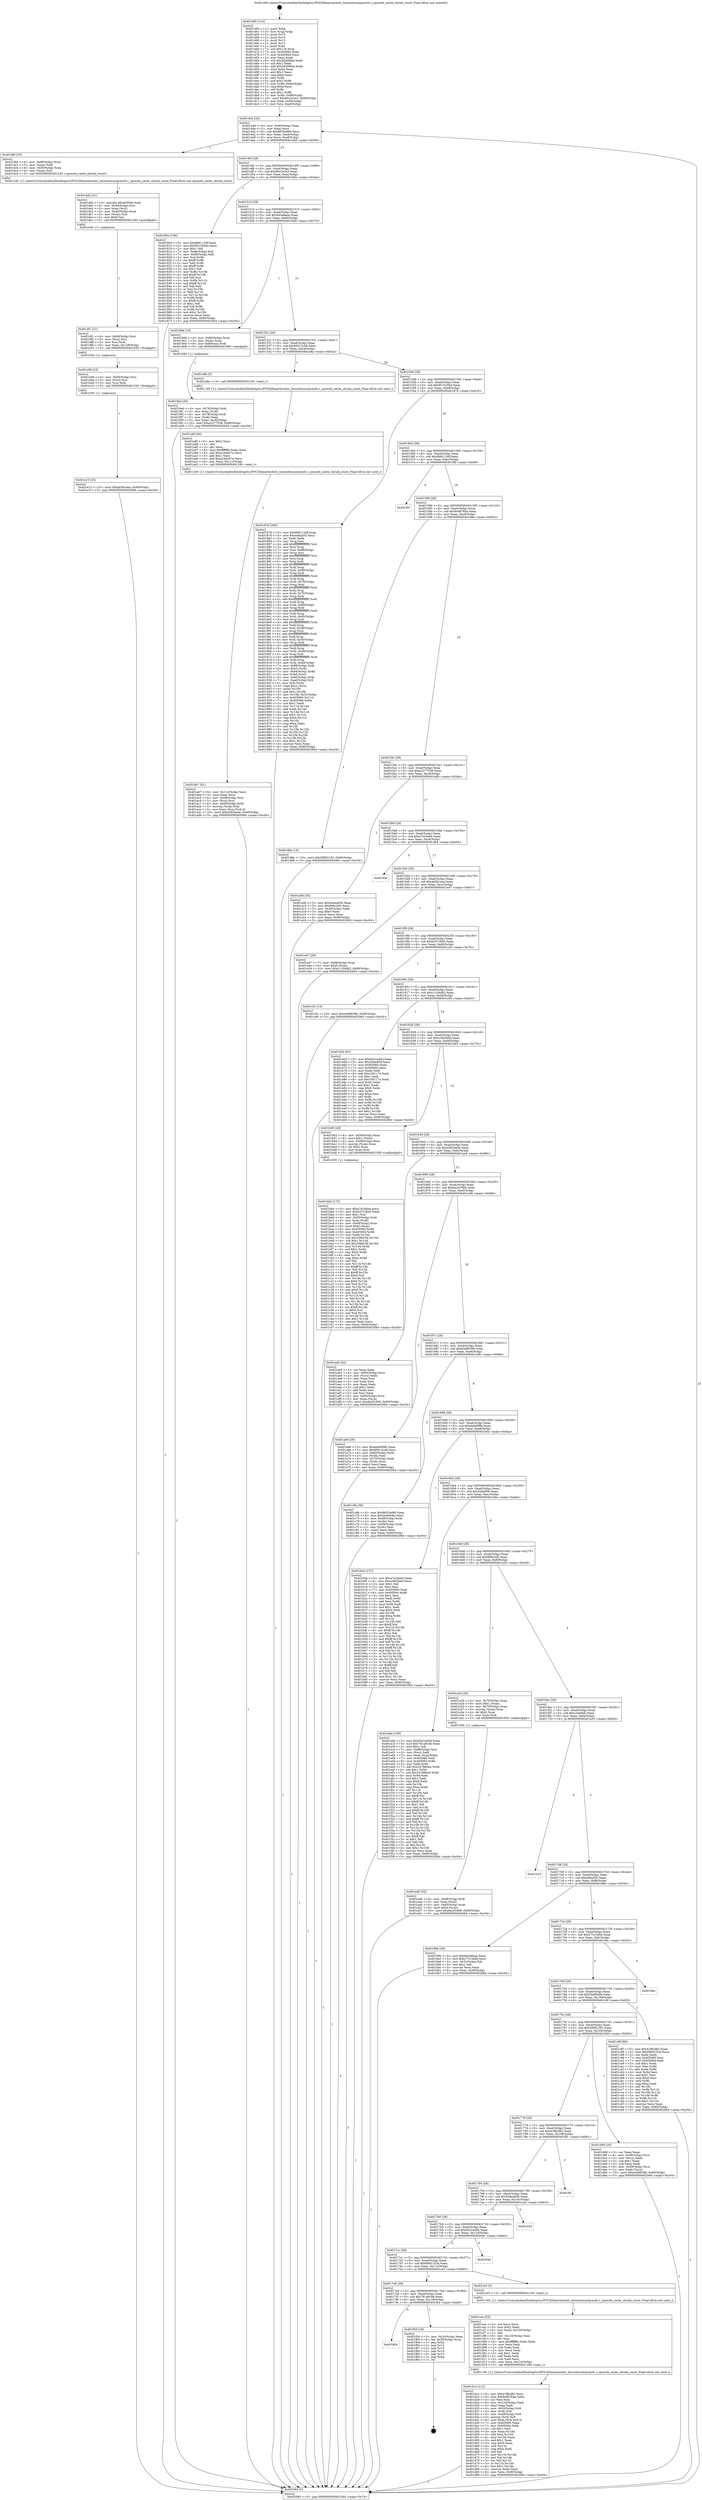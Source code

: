 digraph "0x401460" {
  label = "0x401460 (/mnt/c/Users/mathe/Desktop/tcc/POCII/binaries/extr_linuxnetsunrpcauth.c_rpcauth_cache_shrink_count_Final-ollvm.out::main(0))"
  labelloc = "t"
  node[shape=record]

  Entry [label="",width=0.3,height=0.3,shape=circle,fillcolor=black,style=filled]
  "0x4014d4" [label="{
     0x4014d4 [32]\l
     | [instrs]\l
     &nbsp;&nbsp;0x4014d4 \<+6\>: mov -0x90(%rbp),%eax\l
     &nbsp;&nbsp;0x4014da \<+2\>: mov %eax,%ecx\l
     &nbsp;&nbsp;0x4014dc \<+6\>: sub $0x8655ad69,%ecx\l
     &nbsp;&nbsp;0x4014e2 \<+6\>: mov %eax,-0xa4(%rbp)\l
     &nbsp;&nbsp;0x4014e8 \<+6\>: mov %ecx,-0xa8(%rbp)\l
     &nbsp;&nbsp;0x4014ee \<+6\>: je 0000000000401dbf \<main+0x95f\>\l
  }"]
  "0x401dbf" [label="{
     0x401dbf [19]\l
     | [instrs]\l
     &nbsp;&nbsp;0x401dbf \<+4\>: mov -0x68(%rbp),%rax\l
     &nbsp;&nbsp;0x401dc3 \<+3\>: mov (%rax),%rdi\l
     &nbsp;&nbsp;0x401dc6 \<+4\>: mov -0x50(%rbp),%rax\l
     &nbsp;&nbsp;0x401dca \<+3\>: mov (%rax),%rsi\l
     &nbsp;&nbsp;0x401dcd \<+5\>: call 0000000000401240 \<rpcauth_cache_shrink_count\>\l
     | [calls]\l
     &nbsp;&nbsp;0x401240 \{1\} (/mnt/c/Users/mathe/Desktop/tcc/POCII/binaries/extr_linuxnetsunrpcauth.c_rpcauth_cache_shrink_count_Final-ollvm.out::rpcauth_cache_shrink_count)\l
  }"]
  "0x4014f4" [label="{
     0x4014f4 [28]\l
     | [instrs]\l
     &nbsp;&nbsp;0x4014f4 \<+5\>: jmp 00000000004014f9 \<main+0x99\>\l
     &nbsp;&nbsp;0x4014f9 \<+6\>: mov -0xa4(%rbp),%eax\l
     &nbsp;&nbsp;0x4014ff \<+5\>: sub $0x90c2e3a3,%eax\l
     &nbsp;&nbsp;0x401504 \<+6\>: mov %eax,-0xac(%rbp)\l
     &nbsp;&nbsp;0x40150a \<+6\>: je 000000000040180e \<main+0x3ae\>\l
  }"]
  Exit [label="",width=0.3,height=0.3,shape=circle,fillcolor=black,style=filled,peripheries=2]
  "0x40180e" [label="{
     0x40180e [106]\l
     | [instrs]\l
     &nbsp;&nbsp;0x40180e \<+5\>: mov $0x9b8113df,%eax\l
     &nbsp;&nbsp;0x401813 \<+5\>: mov $0x951029a0,%ecx\l
     &nbsp;&nbsp;0x401818 \<+2\>: mov $0x1,%dl\l
     &nbsp;&nbsp;0x40181a \<+7\>: mov -0x8a(%rbp),%sil\l
     &nbsp;&nbsp;0x401821 \<+7\>: mov -0x89(%rbp),%dil\l
     &nbsp;&nbsp;0x401828 \<+3\>: mov %sil,%r8b\l
     &nbsp;&nbsp;0x40182b \<+4\>: xor $0xff,%r8b\l
     &nbsp;&nbsp;0x40182f \<+3\>: mov %dil,%r9b\l
     &nbsp;&nbsp;0x401832 \<+4\>: xor $0xff,%r9b\l
     &nbsp;&nbsp;0x401836 \<+3\>: xor $0x1,%dl\l
     &nbsp;&nbsp;0x401839 \<+3\>: mov %r8b,%r10b\l
     &nbsp;&nbsp;0x40183c \<+4\>: and $0xff,%r10b\l
     &nbsp;&nbsp;0x401840 \<+3\>: and %dl,%sil\l
     &nbsp;&nbsp;0x401843 \<+3\>: mov %r9b,%r11b\l
     &nbsp;&nbsp;0x401846 \<+4\>: and $0xff,%r11b\l
     &nbsp;&nbsp;0x40184a \<+3\>: and %dl,%dil\l
     &nbsp;&nbsp;0x40184d \<+3\>: or %sil,%r10b\l
     &nbsp;&nbsp;0x401850 \<+3\>: or %dil,%r11b\l
     &nbsp;&nbsp;0x401853 \<+3\>: xor %r11b,%r10b\l
     &nbsp;&nbsp;0x401856 \<+3\>: or %r9b,%r8b\l
     &nbsp;&nbsp;0x401859 \<+4\>: xor $0xff,%r8b\l
     &nbsp;&nbsp;0x40185d \<+3\>: or $0x1,%dl\l
     &nbsp;&nbsp;0x401860 \<+3\>: and %dl,%r8b\l
     &nbsp;&nbsp;0x401863 \<+3\>: or %r8b,%r10b\l
     &nbsp;&nbsp;0x401866 \<+4\>: test $0x1,%r10b\l
     &nbsp;&nbsp;0x40186a \<+3\>: cmovne %ecx,%eax\l
     &nbsp;&nbsp;0x40186d \<+6\>: mov %eax,-0x90(%rbp)\l
     &nbsp;&nbsp;0x401873 \<+5\>: jmp 0000000000402064 \<main+0xc04\>\l
  }"]
  "0x401510" [label="{
     0x401510 [28]\l
     | [instrs]\l
     &nbsp;&nbsp;0x401510 \<+5\>: jmp 0000000000401515 \<main+0xb5\>\l
     &nbsp;&nbsp;0x401515 \<+6\>: mov -0xa4(%rbp),%eax\l
     &nbsp;&nbsp;0x40151b \<+5\>: sub $0x945a8aae,%eax\l
     &nbsp;&nbsp;0x401520 \<+6\>: mov %eax,-0xb0(%rbp)\l
     &nbsp;&nbsp;0x401526 \<+6\>: je 00000000004019dd \<main+0x57d\>\l
  }"]
  "0x402064" [label="{
     0x402064 [5]\l
     | [instrs]\l
     &nbsp;&nbsp;0x402064 \<+5\>: jmp 00000000004014d4 \<main+0x74\>\l
  }"]
  "0x401460" [label="{
     0x401460 [116]\l
     | [instrs]\l
     &nbsp;&nbsp;0x401460 \<+1\>: push %rbp\l
     &nbsp;&nbsp;0x401461 \<+3\>: mov %rsp,%rbp\l
     &nbsp;&nbsp;0x401464 \<+2\>: push %r15\l
     &nbsp;&nbsp;0x401466 \<+2\>: push %r14\l
     &nbsp;&nbsp;0x401468 \<+2\>: push %r13\l
     &nbsp;&nbsp;0x40146a \<+2\>: push %r12\l
     &nbsp;&nbsp;0x40146c \<+1\>: push %rbx\l
     &nbsp;&nbsp;0x40146d \<+7\>: sub $0x118,%rsp\l
     &nbsp;&nbsp;0x401474 \<+7\>: mov 0x405060,%eax\l
     &nbsp;&nbsp;0x40147b \<+7\>: mov 0x405064,%ecx\l
     &nbsp;&nbsp;0x401482 \<+2\>: mov %eax,%edx\l
     &nbsp;&nbsp;0x401484 \<+6\>: sub $0x5d269feb,%edx\l
     &nbsp;&nbsp;0x40148a \<+3\>: sub $0x1,%edx\l
     &nbsp;&nbsp;0x40148d \<+6\>: add $0x5d269feb,%edx\l
     &nbsp;&nbsp;0x401493 \<+3\>: imul %edx,%eax\l
     &nbsp;&nbsp;0x401496 \<+3\>: and $0x1,%eax\l
     &nbsp;&nbsp;0x401499 \<+3\>: cmp $0x0,%eax\l
     &nbsp;&nbsp;0x40149c \<+4\>: sete %r8b\l
     &nbsp;&nbsp;0x4014a0 \<+4\>: and $0x1,%r8b\l
     &nbsp;&nbsp;0x4014a4 \<+7\>: mov %r8b,-0x8a(%rbp)\l
     &nbsp;&nbsp;0x4014ab \<+3\>: cmp $0xa,%ecx\l
     &nbsp;&nbsp;0x4014ae \<+4\>: setl %r8b\l
     &nbsp;&nbsp;0x4014b2 \<+4\>: and $0x1,%r8b\l
     &nbsp;&nbsp;0x4014b6 \<+7\>: mov %r8b,-0x89(%rbp)\l
     &nbsp;&nbsp;0x4014bd \<+10\>: movl $0x90c2e3a3,-0x90(%rbp)\l
     &nbsp;&nbsp;0x4014c7 \<+6\>: mov %edi,-0x94(%rbp)\l
     &nbsp;&nbsp;0x4014cd \<+7\>: mov %rsi,-0xa0(%rbp)\l
  }"]
  "0x401804" [label="{
     0x401804\l
  }", style=dashed]
  "0x4019dd" [label="{
     0x4019dd [16]\l
     | [instrs]\l
     &nbsp;&nbsp;0x4019dd \<+4\>: mov -0x80(%rbp),%rax\l
     &nbsp;&nbsp;0x4019e1 \<+3\>: mov (%rax),%rax\l
     &nbsp;&nbsp;0x4019e4 \<+4\>: mov 0x8(%rax),%rdi\l
     &nbsp;&nbsp;0x4019e8 \<+5\>: call 0000000000401060 \<atoi@plt\>\l
     | [calls]\l
     &nbsp;&nbsp;0x401060 \{1\} (unknown)\l
  }"]
  "0x40152c" [label="{
     0x40152c [28]\l
     | [instrs]\l
     &nbsp;&nbsp;0x40152c \<+5\>: jmp 0000000000401531 \<main+0xd1\>\l
     &nbsp;&nbsp;0x401531 \<+6\>: mov -0xa4(%rbp),%eax\l
     &nbsp;&nbsp;0x401537 \<+5\>: sub $0x95013c48,%eax\l
     &nbsp;&nbsp;0x40153c \<+6\>: mov %eax,-0xb4(%rbp)\l
     &nbsp;&nbsp;0x401542 \<+6\>: je 0000000000401a8a \<main+0x62a\>\l
  }"]
  "0x401f5d" [label="{
     0x401f5d [18]\l
     | [instrs]\l
     &nbsp;&nbsp;0x401f5d \<+3\>: mov -0x2c(%rbp),%eax\l
     &nbsp;&nbsp;0x401f60 \<+4\>: lea -0x28(%rbp),%rsp\l
     &nbsp;&nbsp;0x401f64 \<+1\>: pop %rbx\l
     &nbsp;&nbsp;0x401f65 \<+2\>: pop %r12\l
     &nbsp;&nbsp;0x401f67 \<+2\>: pop %r13\l
     &nbsp;&nbsp;0x401f69 \<+2\>: pop %r14\l
     &nbsp;&nbsp;0x401f6b \<+2\>: pop %r15\l
     &nbsp;&nbsp;0x401f6d \<+1\>: pop %rbp\l
     &nbsp;&nbsp;0x401f6e \<+1\>: ret\l
  }"]
  "0x401a8a" [label="{
     0x401a8a [5]\l
     | [instrs]\l
     &nbsp;&nbsp;0x401a8a \<+5\>: call 0000000000401160 \<next_i\>\l
     | [calls]\l
     &nbsp;&nbsp;0x401160 \{1\} (/mnt/c/Users/mathe/Desktop/tcc/POCII/binaries/extr_linuxnetsunrpcauth.c_rpcauth_cache_shrink_count_Final-ollvm.out::next_i)\l
  }"]
  "0x401548" [label="{
     0x401548 [28]\l
     | [instrs]\l
     &nbsp;&nbsp;0x401548 \<+5\>: jmp 000000000040154d \<main+0xed\>\l
     &nbsp;&nbsp;0x40154d \<+6\>: mov -0xa4(%rbp),%eax\l
     &nbsp;&nbsp;0x401553 \<+5\>: sub $0x951029a0,%eax\l
     &nbsp;&nbsp;0x401558 \<+6\>: mov %eax,-0xb8(%rbp)\l
     &nbsp;&nbsp;0x40155e \<+6\>: je 0000000000401878 \<main+0x418\>\l
  }"]
  "0x401e15" [label="{
     0x401e15 [15]\l
     | [instrs]\l
     &nbsp;&nbsp;0x401e15 \<+10\>: movl $0xab561eea,-0x90(%rbp)\l
     &nbsp;&nbsp;0x401e1f \<+5\>: jmp 0000000000402064 \<main+0xc04\>\l
  }"]
  "0x401878" [label="{
     0x401878 [294]\l
     | [instrs]\l
     &nbsp;&nbsp;0x401878 \<+5\>: mov $0x9b8113df,%eax\l
     &nbsp;&nbsp;0x40187d \<+5\>: mov $0xed6ad35,%ecx\l
     &nbsp;&nbsp;0x401882 \<+2\>: xor %edx,%edx\l
     &nbsp;&nbsp;0x401884 \<+3\>: mov %rsp,%rsi\l
     &nbsp;&nbsp;0x401887 \<+4\>: add $0xfffffffffffffff0,%rsi\l
     &nbsp;&nbsp;0x40188b \<+3\>: mov %rsi,%rsp\l
     &nbsp;&nbsp;0x40188e \<+7\>: mov %rsi,-0x88(%rbp)\l
     &nbsp;&nbsp;0x401895 \<+3\>: mov %rsp,%rsi\l
     &nbsp;&nbsp;0x401898 \<+4\>: add $0xfffffffffffffff0,%rsi\l
     &nbsp;&nbsp;0x40189c \<+3\>: mov %rsi,%rsp\l
     &nbsp;&nbsp;0x40189f \<+3\>: mov %rsp,%rdi\l
     &nbsp;&nbsp;0x4018a2 \<+4\>: add $0xfffffffffffffff0,%rdi\l
     &nbsp;&nbsp;0x4018a6 \<+3\>: mov %rdi,%rsp\l
     &nbsp;&nbsp;0x4018a9 \<+4\>: mov %rdi,-0x80(%rbp)\l
     &nbsp;&nbsp;0x4018ad \<+3\>: mov %rsp,%rdi\l
     &nbsp;&nbsp;0x4018b0 \<+4\>: add $0xfffffffffffffff0,%rdi\l
     &nbsp;&nbsp;0x4018b4 \<+3\>: mov %rdi,%rsp\l
     &nbsp;&nbsp;0x4018b7 \<+4\>: mov %rdi,-0x78(%rbp)\l
     &nbsp;&nbsp;0x4018bb \<+3\>: mov %rsp,%rdi\l
     &nbsp;&nbsp;0x4018be \<+4\>: add $0xfffffffffffffff0,%rdi\l
     &nbsp;&nbsp;0x4018c2 \<+3\>: mov %rdi,%rsp\l
     &nbsp;&nbsp;0x4018c5 \<+4\>: mov %rdi,-0x70(%rbp)\l
     &nbsp;&nbsp;0x4018c9 \<+3\>: mov %rsp,%rdi\l
     &nbsp;&nbsp;0x4018cc \<+4\>: add $0xfffffffffffffff0,%rdi\l
     &nbsp;&nbsp;0x4018d0 \<+3\>: mov %rdi,%rsp\l
     &nbsp;&nbsp;0x4018d3 \<+4\>: mov %rdi,-0x68(%rbp)\l
     &nbsp;&nbsp;0x4018d7 \<+3\>: mov %rsp,%rdi\l
     &nbsp;&nbsp;0x4018da \<+4\>: add $0xfffffffffffffff0,%rdi\l
     &nbsp;&nbsp;0x4018de \<+3\>: mov %rdi,%rsp\l
     &nbsp;&nbsp;0x4018e1 \<+4\>: mov %rdi,-0x60(%rbp)\l
     &nbsp;&nbsp;0x4018e5 \<+3\>: mov %rsp,%rdi\l
     &nbsp;&nbsp;0x4018e8 \<+4\>: add $0xfffffffffffffff0,%rdi\l
     &nbsp;&nbsp;0x4018ec \<+3\>: mov %rdi,%rsp\l
     &nbsp;&nbsp;0x4018ef \<+4\>: mov %rdi,-0x58(%rbp)\l
     &nbsp;&nbsp;0x4018f3 \<+3\>: mov %rsp,%rdi\l
     &nbsp;&nbsp;0x4018f6 \<+4\>: add $0xfffffffffffffff0,%rdi\l
     &nbsp;&nbsp;0x4018fa \<+3\>: mov %rdi,%rsp\l
     &nbsp;&nbsp;0x4018fd \<+4\>: mov %rdi,-0x50(%rbp)\l
     &nbsp;&nbsp;0x401901 \<+3\>: mov %rsp,%rdi\l
     &nbsp;&nbsp;0x401904 \<+4\>: add $0xfffffffffffffff0,%rdi\l
     &nbsp;&nbsp;0x401908 \<+3\>: mov %rdi,%rsp\l
     &nbsp;&nbsp;0x40190b \<+4\>: mov %rdi,-0x48(%rbp)\l
     &nbsp;&nbsp;0x40190f \<+3\>: mov %rsp,%rdi\l
     &nbsp;&nbsp;0x401912 \<+4\>: add $0xfffffffffffffff0,%rdi\l
     &nbsp;&nbsp;0x401916 \<+3\>: mov %rdi,%rsp\l
     &nbsp;&nbsp;0x401919 \<+4\>: mov %rdi,-0x40(%rbp)\l
     &nbsp;&nbsp;0x40191d \<+7\>: mov -0x88(%rbp),%rdi\l
     &nbsp;&nbsp;0x401924 \<+6\>: movl $0x0,(%rdi)\l
     &nbsp;&nbsp;0x40192a \<+7\>: mov -0x94(%rbp),%r8d\l
     &nbsp;&nbsp;0x401931 \<+3\>: mov %r8d,(%rsi)\l
     &nbsp;&nbsp;0x401934 \<+4\>: mov -0x80(%rbp),%rdi\l
     &nbsp;&nbsp;0x401938 \<+7\>: mov -0xa0(%rbp),%r9\l
     &nbsp;&nbsp;0x40193f \<+3\>: mov %r9,(%rdi)\l
     &nbsp;&nbsp;0x401942 \<+3\>: cmpl $0x2,(%rsi)\l
     &nbsp;&nbsp;0x401945 \<+4\>: setne %r10b\l
     &nbsp;&nbsp;0x401949 \<+4\>: and $0x1,%r10b\l
     &nbsp;&nbsp;0x40194d \<+4\>: mov %r10b,-0x31(%rbp)\l
     &nbsp;&nbsp;0x401951 \<+8\>: mov 0x405060,%r11d\l
     &nbsp;&nbsp;0x401959 \<+7\>: mov 0x405064,%ebx\l
     &nbsp;&nbsp;0x401960 \<+3\>: sub $0x1,%edx\l
     &nbsp;&nbsp;0x401963 \<+3\>: mov %r11d,%r14d\l
     &nbsp;&nbsp;0x401966 \<+3\>: add %edx,%r14d\l
     &nbsp;&nbsp;0x401969 \<+4\>: imul %r14d,%r11d\l
     &nbsp;&nbsp;0x40196d \<+4\>: and $0x1,%r11d\l
     &nbsp;&nbsp;0x401971 \<+4\>: cmp $0x0,%r11d\l
     &nbsp;&nbsp;0x401975 \<+4\>: sete %r10b\l
     &nbsp;&nbsp;0x401979 \<+3\>: cmp $0xa,%ebx\l
     &nbsp;&nbsp;0x40197c \<+4\>: setl %r15b\l
     &nbsp;&nbsp;0x401980 \<+3\>: mov %r10b,%r12b\l
     &nbsp;&nbsp;0x401983 \<+3\>: and %r15b,%r12b\l
     &nbsp;&nbsp;0x401986 \<+3\>: xor %r15b,%r10b\l
     &nbsp;&nbsp;0x401989 \<+3\>: or %r10b,%r12b\l
     &nbsp;&nbsp;0x40198c \<+4\>: test $0x1,%r12b\l
     &nbsp;&nbsp;0x401990 \<+3\>: cmovne %ecx,%eax\l
     &nbsp;&nbsp;0x401993 \<+6\>: mov %eax,-0x90(%rbp)\l
     &nbsp;&nbsp;0x401999 \<+5\>: jmp 0000000000402064 \<main+0xc04\>\l
  }"]
  "0x401564" [label="{
     0x401564 [28]\l
     | [instrs]\l
     &nbsp;&nbsp;0x401564 \<+5\>: jmp 0000000000401569 \<main+0x109\>\l
     &nbsp;&nbsp;0x401569 \<+6\>: mov -0xa4(%rbp),%eax\l
     &nbsp;&nbsp;0x40156f \<+5\>: sub $0x9b8113df,%eax\l
     &nbsp;&nbsp;0x401574 \<+6\>: mov %eax,-0xbc(%rbp)\l
     &nbsp;&nbsp;0x40157a \<+6\>: je 0000000000401f6f \<main+0xb0f\>\l
  }"]
  "0x401e06" [label="{
     0x401e06 [15]\l
     | [instrs]\l
     &nbsp;&nbsp;0x401e06 \<+4\>: mov -0x50(%rbp),%rsi\l
     &nbsp;&nbsp;0x401e0a \<+3\>: mov (%rsi),%rsi\l
     &nbsp;&nbsp;0x401e0d \<+3\>: mov %rsi,%rdi\l
     &nbsp;&nbsp;0x401e10 \<+5\>: call 0000000000401030 \<free@plt\>\l
     | [calls]\l
     &nbsp;&nbsp;0x401030 \{1\} (unknown)\l
  }"]
  "0x401df1" [label="{
     0x401df1 [21]\l
     | [instrs]\l
     &nbsp;&nbsp;0x401df1 \<+4\>: mov -0x68(%rbp),%rsi\l
     &nbsp;&nbsp;0x401df5 \<+3\>: mov (%rsi),%rsi\l
     &nbsp;&nbsp;0x401df8 \<+3\>: mov %rsi,%rdi\l
     &nbsp;&nbsp;0x401dfb \<+6\>: mov %eax,-0x128(%rbp)\l
     &nbsp;&nbsp;0x401e01 \<+5\>: call 0000000000401030 \<free@plt\>\l
     | [calls]\l
     &nbsp;&nbsp;0x401030 \{1\} (unknown)\l
  }"]
  "0x401f6f" [label="{
     0x401f6f\l
  }", style=dashed]
  "0x401580" [label="{
     0x401580 [28]\l
     | [instrs]\l
     &nbsp;&nbsp;0x401580 \<+5\>: jmp 0000000000401585 \<main+0x125\>\l
     &nbsp;&nbsp;0x401585 \<+6\>: mov -0xa4(%rbp),%eax\l
     &nbsp;&nbsp;0x40158b \<+5\>: sub $0x9c68784a,%eax\l
     &nbsp;&nbsp;0x401590 \<+6\>: mov %eax,-0xc0(%rbp)\l
     &nbsp;&nbsp;0x401596 \<+6\>: je 0000000000401d8e \<main+0x92e\>\l
  }"]
  "0x401dd2" [label="{
     0x401dd2 [31]\l
     | [instrs]\l
     &nbsp;&nbsp;0x401dd2 \<+10\>: movabs $0x4030b6,%rdi\l
     &nbsp;&nbsp;0x401ddc \<+4\>: mov -0x40(%rbp),%rsi\l
     &nbsp;&nbsp;0x401de0 \<+3\>: mov %rax,(%rsi)\l
     &nbsp;&nbsp;0x401de3 \<+4\>: mov -0x40(%rbp),%rax\l
     &nbsp;&nbsp;0x401de7 \<+3\>: mov (%rax),%rsi\l
     &nbsp;&nbsp;0x401dea \<+2\>: mov $0x0,%al\l
     &nbsp;&nbsp;0x401dec \<+5\>: call 0000000000401040 \<printf@plt\>\l
     | [calls]\l
     &nbsp;&nbsp;0x401040 \{1\} (unknown)\l
  }"]
  "0x401d8e" [label="{
     0x401d8e [15]\l
     | [instrs]\l
     &nbsp;&nbsp;0x401d8e \<+10\>: movl $0x38902181,-0x90(%rbp)\l
     &nbsp;&nbsp;0x401d98 \<+5\>: jmp 0000000000402064 \<main+0xc04\>\l
  }"]
  "0x40159c" [label="{
     0x40159c [28]\l
     | [instrs]\l
     &nbsp;&nbsp;0x40159c \<+5\>: jmp 00000000004015a1 \<main+0x141\>\l
     &nbsp;&nbsp;0x4015a1 \<+6\>: mov -0xa4(%rbp),%eax\l
     &nbsp;&nbsp;0x4015a7 \<+5\>: sub $0xa2277538,%eax\l
     &nbsp;&nbsp;0x4015ac \<+6\>: mov %eax,-0xc4(%rbp)\l
     &nbsp;&nbsp;0x4015b2 \<+6\>: je 0000000000401a0b \<main+0x5ab\>\l
  }"]
  "0x401d1e" [label="{
     0x401d1e [112]\l
     | [instrs]\l
     &nbsp;&nbsp;0x401d1e \<+5\>: mov $0x41f8cd82,%ecx\l
     &nbsp;&nbsp;0x401d23 \<+5\>: mov $0x9c68784a,%edx\l
     &nbsp;&nbsp;0x401d28 \<+2\>: xor %esi,%esi\l
     &nbsp;&nbsp;0x401d2a \<+6\>: mov -0x124(%rbp),%edi\l
     &nbsp;&nbsp;0x401d30 \<+3\>: imul %eax,%edi\l
     &nbsp;&nbsp;0x401d33 \<+4\>: mov -0x50(%rbp),%r8\l
     &nbsp;&nbsp;0x401d37 \<+3\>: mov (%r8),%r8\l
     &nbsp;&nbsp;0x401d3a \<+4\>: mov -0x48(%rbp),%r9\l
     &nbsp;&nbsp;0x401d3e \<+3\>: movslq (%r9),%r9\l
     &nbsp;&nbsp;0x401d41 \<+4\>: mov %edi,(%r8,%r9,4)\l
     &nbsp;&nbsp;0x401d45 \<+7\>: mov 0x405060,%eax\l
     &nbsp;&nbsp;0x401d4c \<+7\>: mov 0x405064,%edi\l
     &nbsp;&nbsp;0x401d53 \<+3\>: sub $0x1,%esi\l
     &nbsp;&nbsp;0x401d56 \<+3\>: mov %eax,%r10d\l
     &nbsp;&nbsp;0x401d59 \<+3\>: add %esi,%r10d\l
     &nbsp;&nbsp;0x401d5c \<+4\>: imul %r10d,%eax\l
     &nbsp;&nbsp;0x401d60 \<+3\>: and $0x1,%eax\l
     &nbsp;&nbsp;0x401d63 \<+3\>: cmp $0x0,%eax\l
     &nbsp;&nbsp;0x401d66 \<+4\>: sete %r11b\l
     &nbsp;&nbsp;0x401d6a \<+3\>: cmp $0xa,%edi\l
     &nbsp;&nbsp;0x401d6d \<+3\>: setl %bl\l
     &nbsp;&nbsp;0x401d70 \<+3\>: mov %r11b,%r14b\l
     &nbsp;&nbsp;0x401d73 \<+3\>: and %bl,%r14b\l
     &nbsp;&nbsp;0x401d76 \<+3\>: xor %bl,%r11b\l
     &nbsp;&nbsp;0x401d79 \<+3\>: or %r11b,%r14b\l
     &nbsp;&nbsp;0x401d7c \<+4\>: test $0x1,%r14b\l
     &nbsp;&nbsp;0x401d80 \<+3\>: cmovne %edx,%ecx\l
     &nbsp;&nbsp;0x401d83 \<+6\>: mov %ecx,-0x90(%rbp)\l
     &nbsp;&nbsp;0x401d89 \<+5\>: jmp 0000000000402064 \<main+0xc04\>\l
  }"]
  "0x401a0b" [label="{
     0x401a0b [30]\l
     | [instrs]\l
     &nbsp;&nbsp;0x401a0b \<+5\>: mov $0x5e4ea658,%eax\l
     &nbsp;&nbsp;0x401a10 \<+5\>: mov $0x866c20b,%ecx\l
     &nbsp;&nbsp;0x401a15 \<+3\>: mov -0x30(%rbp),%edx\l
     &nbsp;&nbsp;0x401a18 \<+3\>: cmp $0x0,%edx\l
     &nbsp;&nbsp;0x401a1b \<+3\>: cmove %ecx,%eax\l
     &nbsp;&nbsp;0x401a1e \<+6\>: mov %eax,-0x90(%rbp)\l
     &nbsp;&nbsp;0x401a24 \<+5\>: jmp 0000000000402064 \<main+0xc04\>\l
  }"]
  "0x4015b8" [label="{
     0x4015b8 [28]\l
     | [instrs]\l
     &nbsp;&nbsp;0x4015b8 \<+5\>: jmp 00000000004015bd \<main+0x15d\>\l
     &nbsp;&nbsp;0x4015bd \<+6\>: mov -0xa4(%rbp),%eax\l
     &nbsp;&nbsp;0x4015c3 \<+5\>: sub $0xa7e2deb4,%eax\l
     &nbsp;&nbsp;0x4015c8 \<+6\>: mov %eax,-0xc8(%rbp)\l
     &nbsp;&nbsp;0x4015ce \<+6\>: je 0000000000401fb4 \<main+0xb54\>\l
  }"]
  "0x401cea" [label="{
     0x401cea [52]\l
     | [instrs]\l
     &nbsp;&nbsp;0x401cea \<+2\>: xor %ecx,%ecx\l
     &nbsp;&nbsp;0x401cec \<+5\>: mov $0x2,%edx\l
     &nbsp;&nbsp;0x401cf1 \<+6\>: mov %edx,-0x120(%rbp)\l
     &nbsp;&nbsp;0x401cf7 \<+1\>: cltd\l
     &nbsp;&nbsp;0x401cf8 \<+6\>: mov -0x120(%rbp),%esi\l
     &nbsp;&nbsp;0x401cfe \<+2\>: idiv %esi\l
     &nbsp;&nbsp;0x401d00 \<+6\>: imul $0xfffffffe,%edx,%edx\l
     &nbsp;&nbsp;0x401d06 \<+2\>: mov %ecx,%edi\l
     &nbsp;&nbsp;0x401d08 \<+2\>: sub %edx,%edi\l
     &nbsp;&nbsp;0x401d0a \<+2\>: mov %ecx,%edx\l
     &nbsp;&nbsp;0x401d0c \<+3\>: sub $0x1,%edx\l
     &nbsp;&nbsp;0x401d0f \<+2\>: add %edx,%edi\l
     &nbsp;&nbsp;0x401d11 \<+2\>: sub %edi,%ecx\l
     &nbsp;&nbsp;0x401d13 \<+6\>: mov %ecx,-0x124(%rbp)\l
     &nbsp;&nbsp;0x401d19 \<+5\>: call 0000000000401160 \<next_i\>\l
     | [calls]\l
     &nbsp;&nbsp;0x401160 \{1\} (/mnt/c/Users/mathe/Desktop/tcc/POCII/binaries/extr_linuxnetsunrpcauth.c_rpcauth_cache_shrink_count_Final-ollvm.out::next_i)\l
  }"]
  "0x401fb4" [label="{
     0x401fb4\l
  }", style=dashed]
  "0x4015d4" [label="{
     0x4015d4 [28]\l
     | [instrs]\l
     &nbsp;&nbsp;0x4015d4 \<+5\>: jmp 00000000004015d9 \<main+0x179\>\l
     &nbsp;&nbsp;0x4015d9 \<+6\>: mov -0xa4(%rbp),%eax\l
     &nbsp;&nbsp;0x4015df \<+5\>: sub $0xab561eea,%eax\l
     &nbsp;&nbsp;0x4015e4 \<+6\>: mov %eax,-0xcc(%rbp)\l
     &nbsp;&nbsp;0x4015ea \<+6\>: je 0000000000401e47 \<main+0x9e7\>\l
  }"]
  "0x4017e8" [label="{
     0x4017e8 [28]\l
     | [instrs]\l
     &nbsp;&nbsp;0x4017e8 \<+5\>: jmp 00000000004017ed \<main+0x38d\>\l
     &nbsp;&nbsp;0x4017ed \<+6\>: mov -0xa4(%rbp),%eax\l
     &nbsp;&nbsp;0x4017f3 \<+5\>: sub $0x781a8166,%eax\l
     &nbsp;&nbsp;0x4017f8 \<+6\>: mov %eax,-0x118(%rbp)\l
     &nbsp;&nbsp;0x4017fe \<+6\>: je 0000000000401f5d \<main+0xafd\>\l
  }"]
  "0x401e47" [label="{
     0x401e47 [28]\l
     | [instrs]\l
     &nbsp;&nbsp;0x401e47 \<+7\>: mov -0x88(%rbp),%rax\l
     &nbsp;&nbsp;0x401e4e \<+6\>: movl $0x0,(%rax)\l
     &nbsp;&nbsp;0x401e54 \<+10\>: movl $0xc1104db2,-0x90(%rbp)\l
     &nbsp;&nbsp;0x401e5e \<+5\>: jmp 0000000000402064 \<main+0xc04\>\l
  }"]
  "0x4015f0" [label="{
     0x4015f0 [28]\l
     | [instrs]\l
     &nbsp;&nbsp;0x4015f0 \<+5\>: jmp 00000000004015f5 \<main+0x195\>\l
     &nbsp;&nbsp;0x4015f5 \<+6\>: mov -0xa4(%rbp),%eax\l
     &nbsp;&nbsp;0x4015fb \<+5\>: sub $0xb257c843,%eax\l
     &nbsp;&nbsp;0x401600 \<+6\>: mov %eax,-0xd0(%rbp)\l
     &nbsp;&nbsp;0x401606 \<+6\>: je 0000000000401c5c \<main+0x7fc\>\l
  }"]
  "0x401ce5" [label="{
     0x401ce5 [5]\l
     | [instrs]\l
     &nbsp;&nbsp;0x401ce5 \<+5\>: call 0000000000401160 \<next_i\>\l
     | [calls]\l
     &nbsp;&nbsp;0x401160 \{1\} (/mnt/c/Users/mathe/Desktop/tcc/POCII/binaries/extr_linuxnetsunrpcauth.c_rpcauth_cache_shrink_count_Final-ollvm.out::next_i)\l
  }"]
  "0x401c5c" [label="{
     0x401c5c [15]\l
     | [instrs]\l
     &nbsp;&nbsp;0x401c5c \<+10\>: movl $0xe0d8939b,-0x90(%rbp)\l
     &nbsp;&nbsp;0x401c66 \<+5\>: jmp 0000000000402064 \<main+0xc04\>\l
  }"]
  "0x40160c" [label="{
     0x40160c [28]\l
     | [instrs]\l
     &nbsp;&nbsp;0x40160c \<+5\>: jmp 0000000000401611 \<main+0x1b1\>\l
     &nbsp;&nbsp;0x401611 \<+6\>: mov -0xa4(%rbp),%eax\l
     &nbsp;&nbsp;0x401617 \<+5\>: sub $0xc1104db2,%eax\l
     &nbsp;&nbsp;0x40161c \<+6\>: mov %eax,-0xd4(%rbp)\l
     &nbsp;&nbsp;0x401622 \<+6\>: je 0000000000401e63 \<main+0xa03\>\l
  }"]
  "0x4017cc" [label="{
     0x4017cc [28]\l
     | [instrs]\l
     &nbsp;&nbsp;0x4017cc \<+5\>: jmp 00000000004017d1 \<main+0x371\>\l
     &nbsp;&nbsp;0x4017d1 \<+6\>: mov -0xa4(%rbp),%eax\l
     &nbsp;&nbsp;0x4017d7 \<+5\>: sub $0x69d5152d,%eax\l
     &nbsp;&nbsp;0x4017dc \<+6\>: mov %eax,-0x114(%rbp)\l
     &nbsp;&nbsp;0x4017e2 \<+6\>: je 0000000000401ce5 \<main+0x885\>\l
  }"]
  "0x401e63" [label="{
     0x401e63 [91]\l
     | [instrs]\l
     &nbsp;&nbsp;0x401e63 \<+5\>: mov $0x62e1e40d,%eax\l
     &nbsp;&nbsp;0x401e68 \<+5\>: mov $0x35eb859,%ecx\l
     &nbsp;&nbsp;0x401e6d \<+7\>: mov 0x405060,%edx\l
     &nbsp;&nbsp;0x401e74 \<+7\>: mov 0x405064,%esi\l
     &nbsp;&nbsp;0x401e7b \<+2\>: mov %edx,%edi\l
     &nbsp;&nbsp;0x401e7d \<+6\>: add $0x100117a,%edi\l
     &nbsp;&nbsp;0x401e83 \<+3\>: sub $0x1,%edi\l
     &nbsp;&nbsp;0x401e86 \<+6\>: sub $0x100117a,%edi\l
     &nbsp;&nbsp;0x401e8c \<+3\>: imul %edi,%edx\l
     &nbsp;&nbsp;0x401e8f \<+3\>: and $0x1,%edx\l
     &nbsp;&nbsp;0x401e92 \<+3\>: cmp $0x0,%edx\l
     &nbsp;&nbsp;0x401e95 \<+4\>: sete %r8b\l
     &nbsp;&nbsp;0x401e99 \<+3\>: cmp $0xa,%esi\l
     &nbsp;&nbsp;0x401e9c \<+4\>: setl %r9b\l
     &nbsp;&nbsp;0x401ea0 \<+3\>: mov %r8b,%r10b\l
     &nbsp;&nbsp;0x401ea3 \<+3\>: and %r9b,%r10b\l
     &nbsp;&nbsp;0x401ea6 \<+3\>: xor %r9b,%r8b\l
     &nbsp;&nbsp;0x401ea9 \<+3\>: or %r8b,%r10b\l
     &nbsp;&nbsp;0x401eac \<+4\>: test $0x1,%r10b\l
     &nbsp;&nbsp;0x401eb0 \<+3\>: cmovne %ecx,%eax\l
     &nbsp;&nbsp;0x401eb3 \<+6\>: mov %eax,-0x90(%rbp)\l
     &nbsp;&nbsp;0x401eb9 \<+5\>: jmp 0000000000402064 \<main+0xc04\>\l
  }"]
  "0x401628" [label="{
     0x401628 [28]\l
     | [instrs]\l
     &nbsp;&nbsp;0x401628 \<+5\>: jmp 000000000040162d \<main+0x1cd\>\l
     &nbsp;&nbsp;0x40162d \<+6\>: mov -0xa4(%rbp),%eax\l
     &nbsp;&nbsp;0x401633 \<+5\>: sub $0xcc9b54dd,%eax\l
     &nbsp;&nbsp;0x401638 \<+6\>: mov %eax,-0xd8(%rbp)\l
     &nbsp;&nbsp;0x40163e \<+6\>: je 0000000000401b93 \<main+0x733\>\l
  }"]
  "0x40204c" [label="{
     0x40204c\l
  }", style=dashed]
  "0x401b93" [label="{
     0x401b93 [29]\l
     | [instrs]\l
     &nbsp;&nbsp;0x401b93 \<+4\>: mov -0x58(%rbp),%rax\l
     &nbsp;&nbsp;0x401b97 \<+6\>: movl $0x1,(%rax)\l
     &nbsp;&nbsp;0x401b9d \<+4\>: mov -0x58(%rbp),%rax\l
     &nbsp;&nbsp;0x401ba1 \<+3\>: movslq (%rax),%rax\l
     &nbsp;&nbsp;0x401ba4 \<+4\>: shl $0x2,%rax\l
     &nbsp;&nbsp;0x401ba8 \<+3\>: mov %rax,%rdi\l
     &nbsp;&nbsp;0x401bab \<+5\>: call 0000000000401050 \<malloc@plt\>\l
     | [calls]\l
     &nbsp;&nbsp;0x401050 \{1\} (unknown)\l
  }"]
  "0x401644" [label="{
     0x401644 [28]\l
     | [instrs]\l
     &nbsp;&nbsp;0x401644 \<+5\>: jmp 0000000000401649 \<main+0x1e9\>\l
     &nbsp;&nbsp;0x401649 \<+6\>: mov -0xa4(%rbp),%eax\l
     &nbsp;&nbsp;0x40164f \<+5\>: sub $0xd282bede,%eax\l
     &nbsp;&nbsp;0x401654 \<+6\>: mov %eax,-0xdc(%rbp)\l
     &nbsp;&nbsp;0x40165a \<+6\>: je 0000000000401ae0 \<main+0x680\>\l
  }"]
  "0x4017b0" [label="{
     0x4017b0 [28]\l
     | [instrs]\l
     &nbsp;&nbsp;0x4017b0 \<+5\>: jmp 00000000004017b5 \<main+0x355\>\l
     &nbsp;&nbsp;0x4017b5 \<+6\>: mov -0xa4(%rbp),%eax\l
     &nbsp;&nbsp;0x4017bb \<+5\>: sub $0x62e1e40d,%eax\l
     &nbsp;&nbsp;0x4017c0 \<+6\>: mov %eax,-0x110(%rbp)\l
     &nbsp;&nbsp;0x4017c6 \<+6\>: je 000000000040204c \<main+0xbec\>\l
  }"]
  "0x401ae0" [label="{
     0x401ae0 [42]\l
     | [instrs]\l
     &nbsp;&nbsp;0x401ae0 \<+2\>: xor %eax,%eax\l
     &nbsp;&nbsp;0x401ae2 \<+4\>: mov -0x60(%rbp),%rcx\l
     &nbsp;&nbsp;0x401ae6 \<+2\>: mov (%rcx),%edx\l
     &nbsp;&nbsp;0x401ae8 \<+2\>: mov %eax,%esi\l
     &nbsp;&nbsp;0x401aea \<+2\>: sub %edx,%esi\l
     &nbsp;&nbsp;0x401aec \<+2\>: mov %eax,%edx\l
     &nbsp;&nbsp;0x401aee \<+3\>: sub $0x1,%edx\l
     &nbsp;&nbsp;0x401af1 \<+2\>: add %edx,%esi\l
     &nbsp;&nbsp;0x401af3 \<+2\>: sub %esi,%eax\l
     &nbsp;&nbsp;0x401af5 \<+4\>: mov -0x60(%rbp),%rcx\l
     &nbsp;&nbsp;0x401af9 \<+2\>: mov %eax,(%rcx)\l
     &nbsp;&nbsp;0x401afb \<+10\>: movl $0xda2d16b6,-0x90(%rbp)\l
     &nbsp;&nbsp;0x401b05 \<+5\>: jmp 0000000000402064 \<main+0xc04\>\l
  }"]
  "0x401660" [label="{
     0x401660 [28]\l
     | [instrs]\l
     &nbsp;&nbsp;0x401660 \<+5\>: jmp 0000000000401665 \<main+0x205\>\l
     &nbsp;&nbsp;0x401665 \<+6\>: mov -0xa4(%rbp),%eax\l
     &nbsp;&nbsp;0x40166b \<+5\>: sub $0xda2d16b6,%eax\l
     &nbsp;&nbsp;0x401670 \<+6\>: mov %eax,-0xe0(%rbp)\l
     &nbsp;&nbsp;0x401676 \<+6\>: je 0000000000401a66 \<main+0x606\>\l
  }"]
  "0x401e24" [label="{
     0x401e24\l
  }", style=dashed]
  "0x401a66" [label="{
     0x401a66 [36]\l
     | [instrs]\l
     &nbsp;&nbsp;0x401a66 \<+5\>: mov $0xebbd6f9b,%eax\l
     &nbsp;&nbsp;0x401a6b \<+5\>: mov $0x95013c48,%ecx\l
     &nbsp;&nbsp;0x401a70 \<+4\>: mov -0x60(%rbp),%rdx\l
     &nbsp;&nbsp;0x401a74 \<+2\>: mov (%rdx),%esi\l
     &nbsp;&nbsp;0x401a76 \<+4\>: mov -0x70(%rbp),%rdx\l
     &nbsp;&nbsp;0x401a7a \<+2\>: cmp (%rdx),%esi\l
     &nbsp;&nbsp;0x401a7c \<+3\>: cmovl %ecx,%eax\l
     &nbsp;&nbsp;0x401a7f \<+6\>: mov %eax,-0x90(%rbp)\l
     &nbsp;&nbsp;0x401a85 \<+5\>: jmp 0000000000402064 \<main+0xc04\>\l
  }"]
  "0x40167c" [label="{
     0x40167c [28]\l
     | [instrs]\l
     &nbsp;&nbsp;0x40167c \<+5\>: jmp 0000000000401681 \<main+0x221\>\l
     &nbsp;&nbsp;0x401681 \<+6\>: mov -0xa4(%rbp),%eax\l
     &nbsp;&nbsp;0x401687 \<+5\>: sub $0xe0d8939b,%eax\l
     &nbsp;&nbsp;0x40168c \<+6\>: mov %eax,-0xe4(%rbp)\l
     &nbsp;&nbsp;0x401692 \<+6\>: je 0000000000401c6b \<main+0x80b\>\l
  }"]
  "0x401794" [label="{
     0x401794 [28]\l
     | [instrs]\l
     &nbsp;&nbsp;0x401794 \<+5\>: jmp 0000000000401799 \<main+0x339\>\l
     &nbsp;&nbsp;0x401799 \<+6\>: mov -0xa4(%rbp),%eax\l
     &nbsp;&nbsp;0x40179f \<+5\>: sub $0x5e4ea658,%eax\l
     &nbsp;&nbsp;0x4017a4 \<+6\>: mov %eax,-0x10c(%rbp)\l
     &nbsp;&nbsp;0x4017aa \<+6\>: je 0000000000401e24 \<main+0x9c4\>\l
  }"]
  "0x401c6b" [label="{
     0x401c6b [36]\l
     | [instrs]\l
     &nbsp;&nbsp;0x401c6b \<+5\>: mov $0x8655ad69,%eax\l
     &nbsp;&nbsp;0x401c70 \<+5\>: mov $0x2bd0b4fe,%ecx\l
     &nbsp;&nbsp;0x401c75 \<+4\>: mov -0x48(%rbp),%rdx\l
     &nbsp;&nbsp;0x401c79 \<+2\>: mov (%rdx),%esi\l
     &nbsp;&nbsp;0x401c7b \<+4\>: mov -0x58(%rbp),%rdx\l
     &nbsp;&nbsp;0x401c7f \<+2\>: cmp (%rdx),%esi\l
     &nbsp;&nbsp;0x401c81 \<+3\>: cmovl %ecx,%eax\l
     &nbsp;&nbsp;0x401c84 \<+6\>: mov %eax,-0x90(%rbp)\l
     &nbsp;&nbsp;0x401c8a \<+5\>: jmp 0000000000402064 \<main+0xc04\>\l
  }"]
  "0x401698" [label="{
     0x401698 [28]\l
     | [instrs]\l
     &nbsp;&nbsp;0x401698 \<+5\>: jmp 000000000040169d \<main+0x23d\>\l
     &nbsp;&nbsp;0x40169d \<+6\>: mov -0xa4(%rbp),%eax\l
     &nbsp;&nbsp;0x4016a3 \<+5\>: sub $0xebbd6f9b,%eax\l
     &nbsp;&nbsp;0x4016a8 \<+6\>: mov %eax,-0xe8(%rbp)\l
     &nbsp;&nbsp;0x4016ae \<+6\>: je 0000000000401b0a \<main+0x6aa\>\l
  }"]
  "0x401ff1" [label="{
     0x401ff1\l
  }", style=dashed]
  "0x401b0a" [label="{
     0x401b0a [137]\l
     | [instrs]\l
     &nbsp;&nbsp;0x401b0a \<+5\>: mov $0xa7e2deb4,%eax\l
     &nbsp;&nbsp;0x401b0f \<+5\>: mov $0xcc9b54dd,%ecx\l
     &nbsp;&nbsp;0x401b14 \<+2\>: mov $0x1,%dl\l
     &nbsp;&nbsp;0x401b16 \<+2\>: xor %esi,%esi\l
     &nbsp;&nbsp;0x401b18 \<+7\>: mov 0x405060,%edi\l
     &nbsp;&nbsp;0x401b1f \<+8\>: mov 0x405064,%r8d\l
     &nbsp;&nbsp;0x401b27 \<+3\>: sub $0x1,%esi\l
     &nbsp;&nbsp;0x401b2a \<+3\>: mov %edi,%r9d\l
     &nbsp;&nbsp;0x401b2d \<+3\>: add %esi,%r9d\l
     &nbsp;&nbsp;0x401b30 \<+4\>: imul %r9d,%edi\l
     &nbsp;&nbsp;0x401b34 \<+3\>: and $0x1,%edi\l
     &nbsp;&nbsp;0x401b37 \<+3\>: cmp $0x0,%edi\l
     &nbsp;&nbsp;0x401b3a \<+4\>: sete %r10b\l
     &nbsp;&nbsp;0x401b3e \<+4\>: cmp $0xa,%r8d\l
     &nbsp;&nbsp;0x401b42 \<+4\>: setl %r11b\l
     &nbsp;&nbsp;0x401b46 \<+3\>: mov %r10b,%bl\l
     &nbsp;&nbsp;0x401b49 \<+3\>: xor $0xff,%bl\l
     &nbsp;&nbsp;0x401b4c \<+3\>: mov %r11b,%r14b\l
     &nbsp;&nbsp;0x401b4f \<+4\>: xor $0xff,%r14b\l
     &nbsp;&nbsp;0x401b53 \<+3\>: xor $0x1,%dl\l
     &nbsp;&nbsp;0x401b56 \<+3\>: mov %bl,%r15b\l
     &nbsp;&nbsp;0x401b59 \<+4\>: and $0xff,%r15b\l
     &nbsp;&nbsp;0x401b5d \<+3\>: and %dl,%r10b\l
     &nbsp;&nbsp;0x401b60 \<+3\>: mov %r14b,%r12b\l
     &nbsp;&nbsp;0x401b63 \<+4\>: and $0xff,%r12b\l
     &nbsp;&nbsp;0x401b67 \<+3\>: and %dl,%r11b\l
     &nbsp;&nbsp;0x401b6a \<+3\>: or %r10b,%r15b\l
     &nbsp;&nbsp;0x401b6d \<+3\>: or %r11b,%r12b\l
     &nbsp;&nbsp;0x401b70 \<+3\>: xor %r12b,%r15b\l
     &nbsp;&nbsp;0x401b73 \<+3\>: or %r14b,%bl\l
     &nbsp;&nbsp;0x401b76 \<+3\>: xor $0xff,%bl\l
     &nbsp;&nbsp;0x401b79 \<+3\>: or $0x1,%dl\l
     &nbsp;&nbsp;0x401b7c \<+2\>: and %dl,%bl\l
     &nbsp;&nbsp;0x401b7e \<+3\>: or %bl,%r15b\l
     &nbsp;&nbsp;0x401b81 \<+4\>: test $0x1,%r15b\l
     &nbsp;&nbsp;0x401b85 \<+3\>: cmovne %ecx,%eax\l
     &nbsp;&nbsp;0x401b88 \<+6\>: mov %eax,-0x90(%rbp)\l
     &nbsp;&nbsp;0x401b8e \<+5\>: jmp 0000000000402064 \<main+0xc04\>\l
  }"]
  "0x4016b4" [label="{
     0x4016b4 [28]\l
     | [instrs]\l
     &nbsp;&nbsp;0x4016b4 \<+5\>: jmp 00000000004016b9 \<main+0x259\>\l
     &nbsp;&nbsp;0x4016b9 \<+6\>: mov -0xa4(%rbp),%eax\l
     &nbsp;&nbsp;0x4016bf \<+5\>: sub $0x35eb859,%eax\l
     &nbsp;&nbsp;0x4016c4 \<+6\>: mov %eax,-0xec(%rbp)\l
     &nbsp;&nbsp;0x4016ca \<+6\>: je 0000000000401ebe \<main+0xa5e\>\l
  }"]
  "0x401778" [label="{
     0x401778 [28]\l
     | [instrs]\l
     &nbsp;&nbsp;0x401778 \<+5\>: jmp 000000000040177d \<main+0x31d\>\l
     &nbsp;&nbsp;0x40177d \<+6\>: mov -0xa4(%rbp),%eax\l
     &nbsp;&nbsp;0x401783 \<+5\>: sub $0x41f8cd82,%eax\l
     &nbsp;&nbsp;0x401788 \<+6\>: mov %eax,-0x108(%rbp)\l
     &nbsp;&nbsp;0x40178e \<+6\>: je 0000000000401ff1 \<main+0xb91\>\l
  }"]
  "0x401ebe" [label="{
     0x401ebe [159]\l
     | [instrs]\l
     &nbsp;&nbsp;0x401ebe \<+5\>: mov $0x62e1e40d,%eax\l
     &nbsp;&nbsp;0x401ec3 \<+5\>: mov $0x781a8166,%ecx\l
     &nbsp;&nbsp;0x401ec8 \<+2\>: mov $0x1,%dl\l
     &nbsp;&nbsp;0x401eca \<+7\>: mov -0x88(%rbp),%rsi\l
     &nbsp;&nbsp;0x401ed1 \<+2\>: mov (%rsi),%edi\l
     &nbsp;&nbsp;0x401ed3 \<+3\>: mov %edi,-0x2c(%rbp)\l
     &nbsp;&nbsp;0x401ed6 \<+7\>: mov 0x405060,%edi\l
     &nbsp;&nbsp;0x401edd \<+8\>: mov 0x405064,%r8d\l
     &nbsp;&nbsp;0x401ee5 \<+3\>: mov %edi,%r9d\l
     &nbsp;&nbsp;0x401ee8 \<+7\>: add $0x24788644,%r9d\l
     &nbsp;&nbsp;0x401eef \<+4\>: sub $0x1,%r9d\l
     &nbsp;&nbsp;0x401ef3 \<+7\>: sub $0x24788644,%r9d\l
     &nbsp;&nbsp;0x401efa \<+4\>: imul %r9d,%edi\l
     &nbsp;&nbsp;0x401efe \<+3\>: and $0x1,%edi\l
     &nbsp;&nbsp;0x401f01 \<+3\>: cmp $0x0,%edi\l
     &nbsp;&nbsp;0x401f04 \<+4\>: sete %r10b\l
     &nbsp;&nbsp;0x401f08 \<+4\>: cmp $0xa,%r8d\l
     &nbsp;&nbsp;0x401f0c \<+4\>: setl %r11b\l
     &nbsp;&nbsp;0x401f10 \<+3\>: mov %r10b,%bl\l
     &nbsp;&nbsp;0x401f13 \<+3\>: xor $0xff,%bl\l
     &nbsp;&nbsp;0x401f16 \<+3\>: mov %r11b,%r14b\l
     &nbsp;&nbsp;0x401f19 \<+4\>: xor $0xff,%r14b\l
     &nbsp;&nbsp;0x401f1d \<+3\>: xor $0x1,%dl\l
     &nbsp;&nbsp;0x401f20 \<+3\>: mov %bl,%r15b\l
     &nbsp;&nbsp;0x401f23 \<+4\>: and $0xff,%r15b\l
     &nbsp;&nbsp;0x401f27 \<+3\>: and %dl,%r10b\l
     &nbsp;&nbsp;0x401f2a \<+3\>: mov %r14b,%r12b\l
     &nbsp;&nbsp;0x401f2d \<+4\>: and $0xff,%r12b\l
     &nbsp;&nbsp;0x401f31 \<+3\>: and %dl,%r11b\l
     &nbsp;&nbsp;0x401f34 \<+3\>: or %r10b,%r15b\l
     &nbsp;&nbsp;0x401f37 \<+3\>: or %r11b,%r12b\l
     &nbsp;&nbsp;0x401f3a \<+3\>: xor %r12b,%r15b\l
     &nbsp;&nbsp;0x401f3d \<+3\>: or %r14b,%bl\l
     &nbsp;&nbsp;0x401f40 \<+3\>: xor $0xff,%bl\l
     &nbsp;&nbsp;0x401f43 \<+3\>: or $0x1,%dl\l
     &nbsp;&nbsp;0x401f46 \<+2\>: and %dl,%bl\l
     &nbsp;&nbsp;0x401f48 \<+3\>: or %bl,%r15b\l
     &nbsp;&nbsp;0x401f4b \<+4\>: test $0x1,%r15b\l
     &nbsp;&nbsp;0x401f4f \<+3\>: cmovne %ecx,%eax\l
     &nbsp;&nbsp;0x401f52 \<+6\>: mov %eax,-0x90(%rbp)\l
     &nbsp;&nbsp;0x401f58 \<+5\>: jmp 0000000000402064 \<main+0xc04\>\l
  }"]
  "0x4016d0" [label="{
     0x4016d0 [28]\l
     | [instrs]\l
     &nbsp;&nbsp;0x4016d0 \<+5\>: jmp 00000000004016d5 \<main+0x275\>\l
     &nbsp;&nbsp;0x4016d5 \<+6\>: mov -0xa4(%rbp),%eax\l
     &nbsp;&nbsp;0x4016db \<+5\>: sub $0x866c20b,%eax\l
     &nbsp;&nbsp;0x4016e0 \<+6\>: mov %eax,-0xf0(%rbp)\l
     &nbsp;&nbsp;0x4016e6 \<+6\>: je 0000000000401a29 \<main+0x5c9\>\l
  }"]
  "0x401d9d" [label="{
     0x401d9d [34]\l
     | [instrs]\l
     &nbsp;&nbsp;0x401d9d \<+2\>: xor %eax,%eax\l
     &nbsp;&nbsp;0x401d9f \<+4\>: mov -0x48(%rbp),%rcx\l
     &nbsp;&nbsp;0x401da3 \<+2\>: mov (%rcx),%edx\l
     &nbsp;&nbsp;0x401da5 \<+3\>: sub $0x1,%eax\l
     &nbsp;&nbsp;0x401da8 \<+2\>: sub %eax,%edx\l
     &nbsp;&nbsp;0x401daa \<+4\>: mov -0x48(%rbp),%rcx\l
     &nbsp;&nbsp;0x401dae \<+2\>: mov %edx,(%rcx)\l
     &nbsp;&nbsp;0x401db0 \<+10\>: movl $0xe0d8939b,-0x90(%rbp)\l
     &nbsp;&nbsp;0x401dba \<+5\>: jmp 0000000000402064 \<main+0xc04\>\l
  }"]
  "0x401a29" [label="{
     0x401a29 [29]\l
     | [instrs]\l
     &nbsp;&nbsp;0x401a29 \<+4\>: mov -0x70(%rbp),%rax\l
     &nbsp;&nbsp;0x401a2d \<+6\>: movl $0x1,(%rax)\l
     &nbsp;&nbsp;0x401a33 \<+4\>: mov -0x70(%rbp),%rax\l
     &nbsp;&nbsp;0x401a37 \<+3\>: movslq (%rax),%rax\l
     &nbsp;&nbsp;0x401a3a \<+4\>: shl $0x2,%rax\l
     &nbsp;&nbsp;0x401a3e \<+3\>: mov %rax,%rdi\l
     &nbsp;&nbsp;0x401a41 \<+5\>: call 0000000000401050 \<malloc@plt\>\l
     | [calls]\l
     &nbsp;&nbsp;0x401050 \{1\} (unknown)\l
  }"]
  "0x4016ec" [label="{
     0x4016ec [28]\l
     | [instrs]\l
     &nbsp;&nbsp;0x4016ec \<+5\>: jmp 00000000004016f1 \<main+0x291\>\l
     &nbsp;&nbsp;0x4016f1 \<+6\>: mov -0xa4(%rbp),%eax\l
     &nbsp;&nbsp;0x4016f7 \<+5\>: sub $0xc3ab9eb,%eax\l
     &nbsp;&nbsp;0x4016fc \<+6\>: mov %eax,-0xf4(%rbp)\l
     &nbsp;&nbsp;0x401702 \<+6\>: je 0000000000401e33 \<main+0x9d3\>\l
  }"]
  "0x40175c" [label="{
     0x40175c [28]\l
     | [instrs]\l
     &nbsp;&nbsp;0x40175c \<+5\>: jmp 0000000000401761 \<main+0x301\>\l
     &nbsp;&nbsp;0x401761 \<+6\>: mov -0xa4(%rbp),%eax\l
     &nbsp;&nbsp;0x401767 \<+5\>: sub $0x38902181,%eax\l
     &nbsp;&nbsp;0x40176c \<+6\>: mov %eax,-0x104(%rbp)\l
     &nbsp;&nbsp;0x401772 \<+6\>: je 0000000000401d9d \<main+0x93d\>\l
  }"]
  "0x401e33" [label="{
     0x401e33\l
  }", style=dashed]
  "0x401708" [label="{
     0x401708 [28]\l
     | [instrs]\l
     &nbsp;&nbsp;0x401708 \<+5\>: jmp 000000000040170d \<main+0x2ad\>\l
     &nbsp;&nbsp;0x40170d \<+6\>: mov -0xa4(%rbp),%eax\l
     &nbsp;&nbsp;0x401713 \<+5\>: sub $0xed6ad35,%eax\l
     &nbsp;&nbsp;0x401718 \<+6\>: mov %eax,-0xf8(%rbp)\l
     &nbsp;&nbsp;0x40171e \<+6\>: je 000000000040199e \<main+0x53e\>\l
  }"]
  "0x401c8f" [label="{
     0x401c8f [86]\l
     | [instrs]\l
     &nbsp;&nbsp;0x401c8f \<+5\>: mov $0x41f8cd82,%eax\l
     &nbsp;&nbsp;0x401c94 \<+5\>: mov $0x69d5152d,%ecx\l
     &nbsp;&nbsp;0x401c99 \<+2\>: xor %edx,%edx\l
     &nbsp;&nbsp;0x401c9b \<+7\>: mov 0x405060,%esi\l
     &nbsp;&nbsp;0x401ca2 \<+7\>: mov 0x405064,%edi\l
     &nbsp;&nbsp;0x401ca9 \<+3\>: sub $0x1,%edx\l
     &nbsp;&nbsp;0x401cac \<+3\>: mov %esi,%r8d\l
     &nbsp;&nbsp;0x401caf \<+3\>: add %edx,%r8d\l
     &nbsp;&nbsp;0x401cb2 \<+4\>: imul %r8d,%esi\l
     &nbsp;&nbsp;0x401cb6 \<+3\>: and $0x1,%esi\l
     &nbsp;&nbsp;0x401cb9 \<+3\>: cmp $0x0,%esi\l
     &nbsp;&nbsp;0x401cbc \<+4\>: sete %r9b\l
     &nbsp;&nbsp;0x401cc0 \<+3\>: cmp $0xa,%edi\l
     &nbsp;&nbsp;0x401cc3 \<+4\>: setl %r10b\l
     &nbsp;&nbsp;0x401cc7 \<+3\>: mov %r9b,%r11b\l
     &nbsp;&nbsp;0x401cca \<+3\>: and %r10b,%r11b\l
     &nbsp;&nbsp;0x401ccd \<+3\>: xor %r10b,%r9b\l
     &nbsp;&nbsp;0x401cd0 \<+3\>: or %r9b,%r11b\l
     &nbsp;&nbsp;0x401cd3 \<+4\>: test $0x1,%r11b\l
     &nbsp;&nbsp;0x401cd7 \<+3\>: cmovne %ecx,%eax\l
     &nbsp;&nbsp;0x401cda \<+6\>: mov %eax,-0x90(%rbp)\l
     &nbsp;&nbsp;0x401ce0 \<+5\>: jmp 0000000000402064 \<main+0xc04\>\l
  }"]
  "0x40199e" [label="{
     0x40199e [30]\l
     | [instrs]\l
     &nbsp;&nbsp;0x40199e \<+5\>: mov $0x945a8aae,%eax\l
     &nbsp;&nbsp;0x4019a3 \<+5\>: mov $0x27315e6d,%ecx\l
     &nbsp;&nbsp;0x4019a8 \<+3\>: mov -0x31(%rbp),%dl\l
     &nbsp;&nbsp;0x4019ab \<+3\>: test $0x1,%dl\l
     &nbsp;&nbsp;0x4019ae \<+3\>: cmovne %ecx,%eax\l
     &nbsp;&nbsp;0x4019b1 \<+6\>: mov %eax,-0x90(%rbp)\l
     &nbsp;&nbsp;0x4019b7 \<+5\>: jmp 0000000000402064 \<main+0xc04\>\l
  }"]
  "0x401724" [label="{
     0x401724 [28]\l
     | [instrs]\l
     &nbsp;&nbsp;0x401724 \<+5\>: jmp 0000000000401729 \<main+0x2c9\>\l
     &nbsp;&nbsp;0x401729 \<+6\>: mov -0xa4(%rbp),%eax\l
     &nbsp;&nbsp;0x40172f \<+5\>: sub $0x27315e6d,%eax\l
     &nbsp;&nbsp;0x401734 \<+6\>: mov %eax,-0xfc(%rbp)\l
     &nbsp;&nbsp;0x40173a \<+6\>: je 00000000004019bc \<main+0x55c\>\l
  }"]
  "0x4019ed" [label="{
     0x4019ed [30]\l
     | [instrs]\l
     &nbsp;&nbsp;0x4019ed \<+4\>: mov -0x78(%rbp),%rdi\l
     &nbsp;&nbsp;0x4019f1 \<+2\>: mov %eax,(%rdi)\l
     &nbsp;&nbsp;0x4019f3 \<+4\>: mov -0x78(%rbp),%rdi\l
     &nbsp;&nbsp;0x4019f7 \<+2\>: mov (%rdi),%eax\l
     &nbsp;&nbsp;0x4019f9 \<+3\>: mov %eax,-0x30(%rbp)\l
     &nbsp;&nbsp;0x4019fc \<+10\>: movl $0xa2277538,-0x90(%rbp)\l
     &nbsp;&nbsp;0x401a06 \<+5\>: jmp 0000000000402064 \<main+0xc04\>\l
  }"]
  "0x401a46" [label="{
     0x401a46 [32]\l
     | [instrs]\l
     &nbsp;&nbsp;0x401a46 \<+4\>: mov -0x68(%rbp),%rdi\l
     &nbsp;&nbsp;0x401a4a \<+3\>: mov %rax,(%rdi)\l
     &nbsp;&nbsp;0x401a4d \<+4\>: mov -0x60(%rbp),%rax\l
     &nbsp;&nbsp;0x401a51 \<+6\>: movl $0x0,(%rax)\l
     &nbsp;&nbsp;0x401a57 \<+10\>: movl $0xda2d16b6,-0x90(%rbp)\l
     &nbsp;&nbsp;0x401a61 \<+5\>: jmp 0000000000402064 \<main+0xc04\>\l
  }"]
  "0x401a8f" [label="{
     0x401a8f [40]\l
     | [instrs]\l
     &nbsp;&nbsp;0x401a8f \<+5\>: mov $0x2,%ecx\l
     &nbsp;&nbsp;0x401a94 \<+1\>: cltd\l
     &nbsp;&nbsp;0x401a95 \<+2\>: idiv %ecx\l
     &nbsp;&nbsp;0x401a97 \<+6\>: imul $0xfffffffe,%edx,%ecx\l
     &nbsp;&nbsp;0x401a9d \<+6\>: sub $0xe24de57e,%ecx\l
     &nbsp;&nbsp;0x401aa3 \<+3\>: add $0x1,%ecx\l
     &nbsp;&nbsp;0x401aa6 \<+6\>: add $0xe24de57e,%ecx\l
     &nbsp;&nbsp;0x401aac \<+6\>: mov %ecx,-0x11c(%rbp)\l
     &nbsp;&nbsp;0x401ab2 \<+5\>: call 0000000000401160 \<next_i\>\l
     | [calls]\l
     &nbsp;&nbsp;0x401160 \{1\} (/mnt/c/Users/mathe/Desktop/tcc/POCII/binaries/extr_linuxnetsunrpcauth.c_rpcauth_cache_shrink_count_Final-ollvm.out::next_i)\l
  }"]
  "0x401ab7" [label="{
     0x401ab7 [41]\l
     | [instrs]\l
     &nbsp;&nbsp;0x401ab7 \<+6\>: mov -0x11c(%rbp),%ecx\l
     &nbsp;&nbsp;0x401abd \<+3\>: imul %eax,%ecx\l
     &nbsp;&nbsp;0x401ac0 \<+4\>: mov -0x68(%rbp),%rsi\l
     &nbsp;&nbsp;0x401ac4 \<+3\>: mov (%rsi),%rsi\l
     &nbsp;&nbsp;0x401ac7 \<+4\>: mov -0x60(%rbp),%rdi\l
     &nbsp;&nbsp;0x401acb \<+3\>: movslq (%rdi),%rdi\l
     &nbsp;&nbsp;0x401ace \<+3\>: mov %ecx,(%rsi,%rdi,4)\l
     &nbsp;&nbsp;0x401ad1 \<+10\>: movl $0xd282bede,-0x90(%rbp)\l
     &nbsp;&nbsp;0x401adb \<+5\>: jmp 0000000000402064 \<main+0xc04\>\l
  }"]
  "0x401bb0" [label="{
     0x401bb0 [172]\l
     | [instrs]\l
     &nbsp;&nbsp;0x401bb0 \<+5\>: mov $0xa7e2deb4,%ecx\l
     &nbsp;&nbsp;0x401bb5 \<+5\>: mov $0xb257c843,%edx\l
     &nbsp;&nbsp;0x401bba \<+3\>: mov $0x1,%sil\l
     &nbsp;&nbsp;0x401bbd \<+4\>: mov -0x50(%rbp),%rdi\l
     &nbsp;&nbsp;0x401bc1 \<+3\>: mov %rax,(%rdi)\l
     &nbsp;&nbsp;0x401bc4 \<+4\>: mov -0x48(%rbp),%rax\l
     &nbsp;&nbsp;0x401bc8 \<+6\>: movl $0x0,(%rax)\l
     &nbsp;&nbsp;0x401bce \<+8\>: mov 0x405060,%r8d\l
     &nbsp;&nbsp;0x401bd6 \<+8\>: mov 0x405064,%r9d\l
     &nbsp;&nbsp;0x401bde \<+3\>: mov %r8d,%r10d\l
     &nbsp;&nbsp;0x401be1 \<+7\>: sub $0x33fefc3b,%r10d\l
     &nbsp;&nbsp;0x401be8 \<+4\>: sub $0x1,%r10d\l
     &nbsp;&nbsp;0x401bec \<+7\>: add $0x33fefc3b,%r10d\l
     &nbsp;&nbsp;0x401bf3 \<+4\>: imul %r10d,%r8d\l
     &nbsp;&nbsp;0x401bf7 \<+4\>: and $0x1,%r8d\l
     &nbsp;&nbsp;0x401bfb \<+4\>: cmp $0x0,%r8d\l
     &nbsp;&nbsp;0x401bff \<+4\>: sete %r11b\l
     &nbsp;&nbsp;0x401c03 \<+4\>: cmp $0xa,%r9d\l
     &nbsp;&nbsp;0x401c07 \<+3\>: setl %bl\l
     &nbsp;&nbsp;0x401c0a \<+3\>: mov %r11b,%r14b\l
     &nbsp;&nbsp;0x401c0d \<+4\>: xor $0xff,%r14b\l
     &nbsp;&nbsp;0x401c11 \<+3\>: mov %bl,%r15b\l
     &nbsp;&nbsp;0x401c14 \<+4\>: xor $0xff,%r15b\l
     &nbsp;&nbsp;0x401c18 \<+4\>: xor $0x0,%sil\l
     &nbsp;&nbsp;0x401c1c \<+3\>: mov %r14b,%r12b\l
     &nbsp;&nbsp;0x401c1f \<+4\>: and $0x0,%r12b\l
     &nbsp;&nbsp;0x401c23 \<+3\>: and %sil,%r11b\l
     &nbsp;&nbsp;0x401c26 \<+3\>: mov %r15b,%r13b\l
     &nbsp;&nbsp;0x401c29 \<+4\>: and $0x0,%r13b\l
     &nbsp;&nbsp;0x401c2d \<+3\>: and %sil,%bl\l
     &nbsp;&nbsp;0x401c30 \<+3\>: or %r11b,%r12b\l
     &nbsp;&nbsp;0x401c33 \<+3\>: or %bl,%r13b\l
     &nbsp;&nbsp;0x401c36 \<+3\>: xor %r13b,%r12b\l
     &nbsp;&nbsp;0x401c39 \<+3\>: or %r15b,%r14b\l
     &nbsp;&nbsp;0x401c3c \<+4\>: xor $0xff,%r14b\l
     &nbsp;&nbsp;0x401c40 \<+4\>: or $0x0,%sil\l
     &nbsp;&nbsp;0x401c44 \<+3\>: and %sil,%r14b\l
     &nbsp;&nbsp;0x401c47 \<+3\>: or %r14b,%r12b\l
     &nbsp;&nbsp;0x401c4a \<+4\>: test $0x1,%r12b\l
     &nbsp;&nbsp;0x401c4e \<+3\>: cmovne %edx,%ecx\l
     &nbsp;&nbsp;0x401c51 \<+6\>: mov %ecx,-0x90(%rbp)\l
     &nbsp;&nbsp;0x401c57 \<+5\>: jmp 0000000000402064 \<main+0xc04\>\l
  }"]
  "0x401740" [label="{
     0x401740 [28]\l
     | [instrs]\l
     &nbsp;&nbsp;0x401740 \<+5\>: jmp 0000000000401745 \<main+0x2e5\>\l
     &nbsp;&nbsp;0x401745 \<+6\>: mov -0xa4(%rbp),%eax\l
     &nbsp;&nbsp;0x40174b \<+5\>: sub $0x2bd0b4fe,%eax\l
     &nbsp;&nbsp;0x401750 \<+6\>: mov %eax,-0x100(%rbp)\l
     &nbsp;&nbsp;0x401756 \<+6\>: je 0000000000401c8f \<main+0x82f\>\l
  }"]
  "0x4019bc" [label="{
     0x4019bc\l
  }", style=dashed]
  Entry -> "0x401460" [label=" 1"]
  "0x4014d4" -> "0x401dbf" [label=" 1"]
  "0x4014d4" -> "0x4014f4" [label=" 23"]
  "0x401f5d" -> Exit [label=" 1"]
  "0x4014f4" -> "0x40180e" [label=" 1"]
  "0x4014f4" -> "0x401510" [label=" 22"]
  "0x40180e" -> "0x402064" [label=" 1"]
  "0x401460" -> "0x4014d4" [label=" 1"]
  "0x402064" -> "0x4014d4" [label=" 23"]
  "0x4017e8" -> "0x401804" [label=" 0"]
  "0x401510" -> "0x4019dd" [label=" 1"]
  "0x401510" -> "0x40152c" [label=" 21"]
  "0x4017e8" -> "0x401f5d" [label=" 1"]
  "0x40152c" -> "0x401a8a" [label=" 1"]
  "0x40152c" -> "0x401548" [label=" 20"]
  "0x401ebe" -> "0x402064" [label=" 1"]
  "0x401548" -> "0x401878" [label=" 1"]
  "0x401548" -> "0x401564" [label=" 19"]
  "0x401e63" -> "0x402064" [label=" 1"]
  "0x401878" -> "0x402064" [label=" 1"]
  "0x401e47" -> "0x402064" [label=" 1"]
  "0x401564" -> "0x401f6f" [label=" 0"]
  "0x401564" -> "0x401580" [label=" 19"]
  "0x401e15" -> "0x402064" [label=" 1"]
  "0x401580" -> "0x401d8e" [label=" 1"]
  "0x401580" -> "0x40159c" [label=" 18"]
  "0x401e06" -> "0x401e15" [label=" 1"]
  "0x40159c" -> "0x401a0b" [label=" 1"]
  "0x40159c" -> "0x4015b8" [label=" 17"]
  "0x401df1" -> "0x401e06" [label=" 1"]
  "0x4015b8" -> "0x401fb4" [label=" 0"]
  "0x4015b8" -> "0x4015d4" [label=" 17"]
  "0x401dd2" -> "0x401df1" [label=" 1"]
  "0x4015d4" -> "0x401e47" [label=" 1"]
  "0x4015d4" -> "0x4015f0" [label=" 16"]
  "0x401dbf" -> "0x401dd2" [label=" 1"]
  "0x4015f0" -> "0x401c5c" [label=" 1"]
  "0x4015f0" -> "0x40160c" [label=" 15"]
  "0x401d9d" -> "0x402064" [label=" 1"]
  "0x40160c" -> "0x401e63" [label=" 1"]
  "0x40160c" -> "0x401628" [label=" 14"]
  "0x401d1e" -> "0x402064" [label=" 1"]
  "0x401628" -> "0x401b93" [label=" 1"]
  "0x401628" -> "0x401644" [label=" 13"]
  "0x401cea" -> "0x401d1e" [label=" 1"]
  "0x401644" -> "0x401ae0" [label=" 1"]
  "0x401644" -> "0x401660" [label=" 12"]
  "0x4017cc" -> "0x4017e8" [label=" 1"]
  "0x401660" -> "0x401a66" [label=" 2"]
  "0x401660" -> "0x40167c" [label=" 10"]
  "0x4017cc" -> "0x401ce5" [label=" 1"]
  "0x40167c" -> "0x401c6b" [label=" 2"]
  "0x40167c" -> "0x401698" [label=" 8"]
  "0x4017b0" -> "0x4017cc" [label=" 2"]
  "0x401698" -> "0x401b0a" [label=" 1"]
  "0x401698" -> "0x4016b4" [label=" 7"]
  "0x4017b0" -> "0x40204c" [label=" 0"]
  "0x4016b4" -> "0x401ebe" [label=" 1"]
  "0x4016b4" -> "0x4016d0" [label=" 6"]
  "0x401794" -> "0x4017b0" [label=" 2"]
  "0x4016d0" -> "0x401a29" [label=" 1"]
  "0x4016d0" -> "0x4016ec" [label=" 5"]
  "0x401794" -> "0x401e24" [label=" 0"]
  "0x4016ec" -> "0x401e33" [label=" 0"]
  "0x4016ec" -> "0x401708" [label=" 5"]
  "0x401778" -> "0x401794" [label=" 2"]
  "0x401708" -> "0x40199e" [label=" 1"]
  "0x401708" -> "0x401724" [label=" 4"]
  "0x40199e" -> "0x402064" [label=" 1"]
  "0x4019dd" -> "0x4019ed" [label=" 1"]
  "0x4019ed" -> "0x402064" [label=" 1"]
  "0x401a0b" -> "0x402064" [label=" 1"]
  "0x401a29" -> "0x401a46" [label=" 1"]
  "0x401a46" -> "0x402064" [label=" 1"]
  "0x401a66" -> "0x402064" [label=" 2"]
  "0x401a8a" -> "0x401a8f" [label=" 1"]
  "0x401a8f" -> "0x401ab7" [label=" 1"]
  "0x401ab7" -> "0x402064" [label=" 1"]
  "0x401ae0" -> "0x402064" [label=" 1"]
  "0x401b0a" -> "0x402064" [label=" 1"]
  "0x401b93" -> "0x401bb0" [label=" 1"]
  "0x401bb0" -> "0x402064" [label=" 1"]
  "0x401c5c" -> "0x402064" [label=" 1"]
  "0x401c6b" -> "0x402064" [label=" 2"]
  "0x401778" -> "0x401ff1" [label=" 0"]
  "0x401724" -> "0x4019bc" [label=" 0"]
  "0x401724" -> "0x401740" [label=" 4"]
  "0x401ce5" -> "0x401cea" [label=" 1"]
  "0x401740" -> "0x401c8f" [label=" 1"]
  "0x401740" -> "0x40175c" [label=" 3"]
  "0x401c8f" -> "0x402064" [label=" 1"]
  "0x401d8e" -> "0x402064" [label=" 1"]
  "0x40175c" -> "0x401d9d" [label=" 1"]
  "0x40175c" -> "0x401778" [label=" 2"]
}
